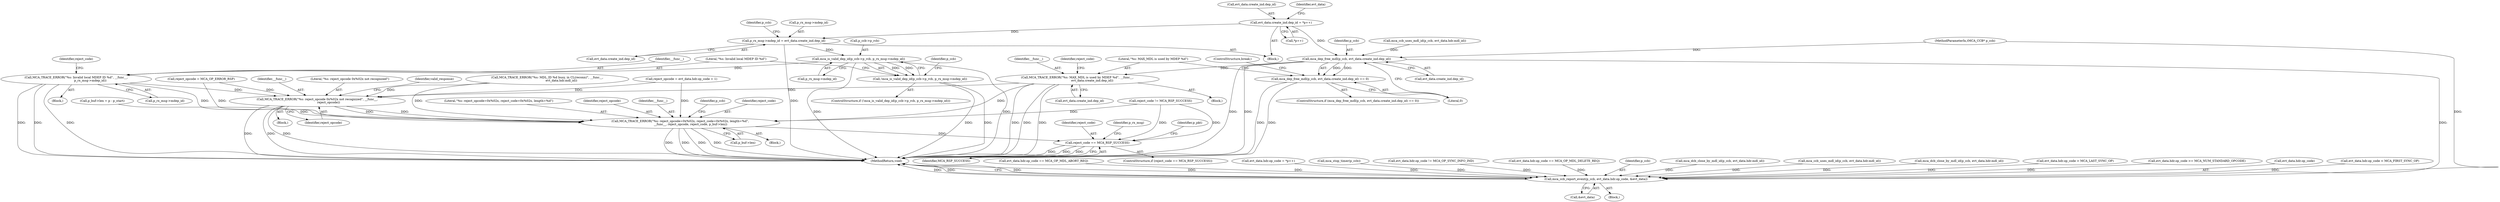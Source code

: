 digraph "0_Android_5216e6120160b28d76e9ee4dff9995e772647511@API" {
"1000456" [label="(Call,evt_data.create_ind.dep_id = *p++)"];
"1000474" [label="(Call,p_rx_msg->mdep_id = evt_data.create_ind.dep_id)"];
"1000485" [label="(Call,mca_is_valid_dep_id(p_ccb->p_rcb, p_rx_msg->mdep_id))"];
"1000484" [label="(Call,!mca_is_valid_dep_id(p_ccb->p_rcb, p_rx_msg->mdep_id))"];
"1000493" [label="(Call,MCA_TRACE_ERROR(\"%s: Invalid local MDEP ID %d\", __func__,\n                              p_rx_msg->mdep_id))"];
"1000675" [label="(Call,MCA_TRACE_ERROR(\"%s: reject_opcode 0x%02x not recognized\", __func__,\n                        reject_opcode))"];
"1000693" [label="(Call,MCA_TRACE_ERROR(\"%s: reject_opcode=0x%02x, reject_code=0x%02x, length=%d\",\n                      __func__, reject_opcode, reject_code, p_buf->len))"];
"1000711" [label="(Call,reject_code == MCA_RSP_SUCCESS)"];
"1000525" [label="(Call,mca_dep_free_mdl(p_ccb, evt_data.create_ind.dep_id))"];
"1000524" [label="(Call,mca_dep_free_mdl(p_ccb, evt_data.create_ind.dep_id) == 0)"];
"1000534" [label="(Call,MCA_TRACE_ERROR(\"%s: MAX_MDL is used by MDEP %d\", __func__,\n                                evt_data.create_ind.dep_id))"];
"1000748" [label="(Call,mca_ccb_report_event(p_ccb, evt_data.hdr.op_code, &evt_data))"];
"1000642" [label="(Block,)"];
"1000457" [label="(Call,evt_data.create_ind.dep_id)"];
"1000500" [label="(Identifier,reject_code)"];
"1000675" [label="(Call,MCA_TRACE_ERROR(\"%s: reject_opcode 0x%02x not recognized\", __func__,\n                        reject_opcode))"];
"1000487" [label="(Identifier,p_ccb)"];
"1000676" [label="(Literal,\"%s: reject_opcode 0x%02x not recognized\")"];
"1000680" [label="(Identifier,valid_response)"];
"1000694" [label="(Literal,\"%s: reject_opcode=0x%02x, reject_code=0x%02x, length=%d\")"];
"1000685" [label="(Block,)"];
"1000534" [label="(Call,MCA_TRACE_ERROR(\"%s: MAX_MDL is used by MDEP %d\", __func__,\n                                evt_data.create_ind.dep_id))"];
"1000232" [label="(Call,evt_data.hdr.op_code == MCA_OP_MDL_ABORT_REQ)"];
"1000478" [label="(Call,evt_data.create_ind.dep_id)"];
"1000698" [label="(Call,p_buf->len)"];
"1000494" [label="(Literal,\"%s: Invalid local MDEP ID %d\")"];
"1000113" [label="(MethodParameterIn,tMCA_CCB* p_ccb)"];
"1000484" [label="(Call,!mca_is_valid_dep_id(p_ccb->p_rcb, p_rx_msg->mdep_id))"];
"1000526" [label="(Identifier,p_ccb)"];
"1000454" [label="(Block,)"];
"1000760" [label="(MethodReturn,void)"];
"1000468" [label="(Identifier,evt_data)"];
"1000495" [label="(Identifier,__func__)"];
"1000693" [label="(Call,MCA_TRACE_ERROR(\"%s: reject_opcode=0x%02x, reject_code=0x%02x, length=%d\",\n                      __func__, reject_opcode, reject_code, p_buf->len))"];
"1000713" [label="(Identifier,MCA_RSP_SUCCESS)"];
"1000165" [label="(Call,evt_data.hdr.op_code = *p++)"];
"1000696" [label="(Identifier,reject_opcode)"];
"1000524" [label="(Call,mca_dep_free_mdl(p_ccb, evt_data.create_ind.dep_id) == 0)"];
"1000532" [label="(Literal,0)"];
"1000748" [label="(Call,mca_ccb_report_event(p_ccb, evt_data.hdr.op_code, &evt_data))"];
"1000545" [label="(ControlStructure,break;)"];
"1000537" [label="(Call,evt_data.create_ind.dep_id)"];
"1000695" [label="(Identifier,__func__)"];
"1000462" [label="(Call,*p++)"];
"1000345" [label="(Call,mca_stop_timer(p_ccb))"];
"1000591" [label="(Call,evt_data.hdr.op_code != MCA_OP_SYNC_INFO_IND)"];
"1000437" [label="(Call,evt_data.hdr.op_code == MCA_OP_MDL_DELETE_REQ)"];
"1000392" [label="(Call,reject_opcode = MCA_OP_ERROR_RSP)"];
"1000533" [label="(Block,)"];
"1000759" [label="(Identifier,p_pkt)"];
"1000556" [label="(Call,MCA_TRACE_ERROR(\"%s: MDL_ID %d busy, in CL(reconn)\", __func__,\n                              evt_data.hdr.mdl_id))"];
"1000527" [label="(Call,evt_data.create_ind.dep_id)"];
"1000749" [label="(Identifier,p_ccb)"];
"1000712" [label="(Identifier,reject_code)"];
"1000504" [label="(Call,mca_ccb_uses_mdl_id(p_ccb, evt_data.hdr.mdl_id))"];
"1000514" [label="(Call,mca_dcb_close_by_mdl_id(p_ccb, evt_data.hdr.mdl_id))"];
"1000548" [label="(Call,mca_ccb_uses_mdl_id(p_ccb, evt_data.hdr.mdl_id))"];
"1000678" [label="(Identifier,reject_opcode)"];
"1000710" [label="(ControlStructure,if (reject_code == MCA_RSP_SUCCESS))"];
"1000588" [label="(Call,reject_code != MCA_RSP_SUCCESS)"];
"1000525" [label="(Call,mca_dep_free_mdl(p_ccb, evt_data.create_ind.dep_id))"];
"1000574" [label="(Call,mca_dcb_close_by_mdl_id(p_ccb, evt_data.hdr.mdl_id))"];
"1000536" [label="(Identifier,__func__)"];
"1000496" [label="(Call,p_rx_msg->mdep_id)"];
"1000174" [label="(Call,reject_opcode = evt_data.hdr.op_code + 1)"];
"1000384" [label="(Call,evt_data.hdr.op_code > MCA_LAST_SYNC_OP)"];
"1000456" [label="(Call,evt_data.create_ind.dep_id = *p++)"];
"1000486" [label="(Call,p_ccb->p_rcb)"];
"1000370" [label="(Call,evt_data.hdr.op_code >= MCA_NUM_STANDARD_OPCODE)"];
"1000475" [label="(Call,p_rx_msg->mdep_id)"];
"1000755" [label="(Call,&evt_data)"];
"1000474" [label="(Call,p_rx_msg->mdep_id = evt_data.create_ind.dep_id)"];
"1000485" [label="(Call,mca_is_valid_dep_id(p_ccb->p_rcb, p_rx_msg->mdep_id))"];
"1000703" [label="(Identifier,p_ccb)"];
"1000750" [label="(Call,evt_data.hdr.op_code)"];
"1000523" [label="(ControlStructure,if (mca_dep_free_mdl(p_ccb, evt_data.create_ind.dep_id) == 0))"];
"1000677" [label="(Identifier,__func__)"];
"1000717" [label="(Identifier,p_rx_msg)"];
"1000697" [label="(Identifier,reject_code)"];
"1000493" [label="(Call,MCA_TRACE_ERROR(\"%s: Invalid local MDEP ID %d\", __func__,\n                              p_rx_msg->mdep_id))"];
"1000492" [label="(Block,)"];
"1000483" [label="(ControlStructure,if (!mca_is_valid_dep_id(p_ccb->p_rcb, p_rx_msg->mdep_id)))"];
"1000535" [label="(Literal,\"%s: MAX_MDL is used by MDEP %d\")"];
"1000377" [label="(Call,evt_data.hdr.op_code < MCA_FIRST_SYNC_OP)"];
"1000489" [label="(Call,p_rx_msg->mdep_id)"];
"1000714" [label="(Block,)"];
"1000686" [label="(Call,p_buf->len = p - p_start)"];
"1000505" [label="(Identifier,p_ccb)"];
"1000711" [label="(Call,reject_code == MCA_RSP_SUCCESS)"];
"1000543" [label="(Identifier,reject_code)"];
"1000456" -> "1000454"  [label="AST: "];
"1000456" -> "1000462"  [label="CFG: "];
"1000457" -> "1000456"  [label="AST: "];
"1000462" -> "1000456"  [label="AST: "];
"1000468" -> "1000456"  [label="CFG: "];
"1000456" -> "1000474"  [label="DDG: "];
"1000456" -> "1000525"  [label="DDG: "];
"1000474" -> "1000454"  [label="AST: "];
"1000474" -> "1000478"  [label="CFG: "];
"1000475" -> "1000474"  [label="AST: "];
"1000478" -> "1000474"  [label="AST: "];
"1000487" -> "1000474"  [label="CFG: "];
"1000474" -> "1000760"  [label="DDG: "];
"1000474" -> "1000485"  [label="DDG: "];
"1000485" -> "1000484"  [label="AST: "];
"1000485" -> "1000489"  [label="CFG: "];
"1000486" -> "1000485"  [label="AST: "];
"1000489" -> "1000485"  [label="AST: "];
"1000484" -> "1000485"  [label="CFG: "];
"1000485" -> "1000760"  [label="DDG: "];
"1000485" -> "1000760"  [label="DDG: "];
"1000485" -> "1000484"  [label="DDG: "];
"1000485" -> "1000484"  [label="DDG: "];
"1000485" -> "1000493"  [label="DDG: "];
"1000484" -> "1000483"  [label="AST: "];
"1000494" -> "1000484"  [label="CFG: "];
"1000505" -> "1000484"  [label="CFG: "];
"1000484" -> "1000760"  [label="DDG: "];
"1000484" -> "1000760"  [label="DDG: "];
"1000493" -> "1000492"  [label="AST: "];
"1000493" -> "1000496"  [label="CFG: "];
"1000494" -> "1000493"  [label="AST: "];
"1000495" -> "1000493"  [label="AST: "];
"1000496" -> "1000493"  [label="AST: "];
"1000500" -> "1000493"  [label="CFG: "];
"1000493" -> "1000760"  [label="DDG: "];
"1000493" -> "1000760"  [label="DDG: "];
"1000493" -> "1000760"  [label="DDG: "];
"1000493" -> "1000675"  [label="DDG: "];
"1000493" -> "1000693"  [label="DDG: "];
"1000675" -> "1000642"  [label="AST: "];
"1000675" -> "1000678"  [label="CFG: "];
"1000676" -> "1000675"  [label="AST: "];
"1000677" -> "1000675"  [label="AST: "];
"1000678" -> "1000675"  [label="AST: "];
"1000680" -> "1000675"  [label="CFG: "];
"1000675" -> "1000760"  [label="DDG: "];
"1000675" -> "1000760"  [label="DDG: "];
"1000675" -> "1000760"  [label="DDG: "];
"1000534" -> "1000675"  [label="DDG: "];
"1000556" -> "1000675"  [label="DDG: "];
"1000392" -> "1000675"  [label="DDG: "];
"1000174" -> "1000675"  [label="DDG: "];
"1000675" -> "1000693"  [label="DDG: "];
"1000675" -> "1000693"  [label="DDG: "];
"1000693" -> "1000685"  [label="AST: "];
"1000693" -> "1000698"  [label="CFG: "];
"1000694" -> "1000693"  [label="AST: "];
"1000695" -> "1000693"  [label="AST: "];
"1000696" -> "1000693"  [label="AST: "];
"1000697" -> "1000693"  [label="AST: "];
"1000698" -> "1000693"  [label="AST: "];
"1000703" -> "1000693"  [label="CFG: "];
"1000693" -> "1000760"  [label="DDG: "];
"1000693" -> "1000760"  [label="DDG: "];
"1000693" -> "1000760"  [label="DDG: "];
"1000693" -> "1000760"  [label="DDG: "];
"1000534" -> "1000693"  [label="DDG: "];
"1000556" -> "1000693"  [label="DDG: "];
"1000392" -> "1000693"  [label="DDG: "];
"1000174" -> "1000693"  [label="DDG: "];
"1000588" -> "1000693"  [label="DDG: "];
"1000686" -> "1000693"  [label="DDG: "];
"1000693" -> "1000711"  [label="DDG: "];
"1000711" -> "1000710"  [label="AST: "];
"1000711" -> "1000713"  [label="CFG: "];
"1000712" -> "1000711"  [label="AST: "];
"1000713" -> "1000711"  [label="AST: "];
"1000717" -> "1000711"  [label="CFG: "];
"1000759" -> "1000711"  [label="CFG: "];
"1000711" -> "1000760"  [label="DDG: "];
"1000711" -> "1000760"  [label="DDG: "];
"1000711" -> "1000760"  [label="DDG: "];
"1000588" -> "1000711"  [label="DDG: "];
"1000588" -> "1000711"  [label="DDG: "];
"1000525" -> "1000524"  [label="AST: "];
"1000525" -> "1000527"  [label="CFG: "];
"1000526" -> "1000525"  [label="AST: "];
"1000527" -> "1000525"  [label="AST: "];
"1000532" -> "1000525"  [label="CFG: "];
"1000525" -> "1000760"  [label="DDG: "];
"1000525" -> "1000760"  [label="DDG: "];
"1000525" -> "1000524"  [label="DDG: "];
"1000525" -> "1000524"  [label="DDG: "];
"1000504" -> "1000525"  [label="DDG: "];
"1000113" -> "1000525"  [label="DDG: "];
"1000525" -> "1000534"  [label="DDG: "];
"1000525" -> "1000748"  [label="DDG: "];
"1000524" -> "1000523"  [label="AST: "];
"1000524" -> "1000532"  [label="CFG: "];
"1000532" -> "1000524"  [label="AST: "];
"1000535" -> "1000524"  [label="CFG: "];
"1000545" -> "1000524"  [label="CFG: "];
"1000524" -> "1000760"  [label="DDG: "];
"1000524" -> "1000760"  [label="DDG: "];
"1000534" -> "1000533"  [label="AST: "];
"1000534" -> "1000537"  [label="CFG: "];
"1000535" -> "1000534"  [label="AST: "];
"1000536" -> "1000534"  [label="AST: "];
"1000537" -> "1000534"  [label="AST: "];
"1000543" -> "1000534"  [label="CFG: "];
"1000534" -> "1000760"  [label="DDG: "];
"1000534" -> "1000760"  [label="DDG: "];
"1000534" -> "1000760"  [label="DDG: "];
"1000748" -> "1000714"  [label="AST: "];
"1000748" -> "1000755"  [label="CFG: "];
"1000749" -> "1000748"  [label="AST: "];
"1000750" -> "1000748"  [label="AST: "];
"1000755" -> "1000748"  [label="AST: "];
"1000760" -> "1000748"  [label="CFG: "];
"1000748" -> "1000760"  [label="DDG: "];
"1000748" -> "1000760"  [label="DDG: "];
"1000748" -> "1000760"  [label="DDG: "];
"1000748" -> "1000760"  [label="DDG: "];
"1000574" -> "1000748"  [label="DDG: "];
"1000514" -> "1000748"  [label="DDG: "];
"1000345" -> "1000748"  [label="DDG: "];
"1000548" -> "1000748"  [label="DDG: "];
"1000113" -> "1000748"  [label="DDG: "];
"1000232" -> "1000748"  [label="DDG: "];
"1000437" -> "1000748"  [label="DDG: "];
"1000591" -> "1000748"  [label="DDG: "];
"1000377" -> "1000748"  [label="DDG: "];
"1000384" -> "1000748"  [label="DDG: "];
"1000370" -> "1000748"  [label="DDG: "];
"1000165" -> "1000748"  [label="DDG: "];
}
